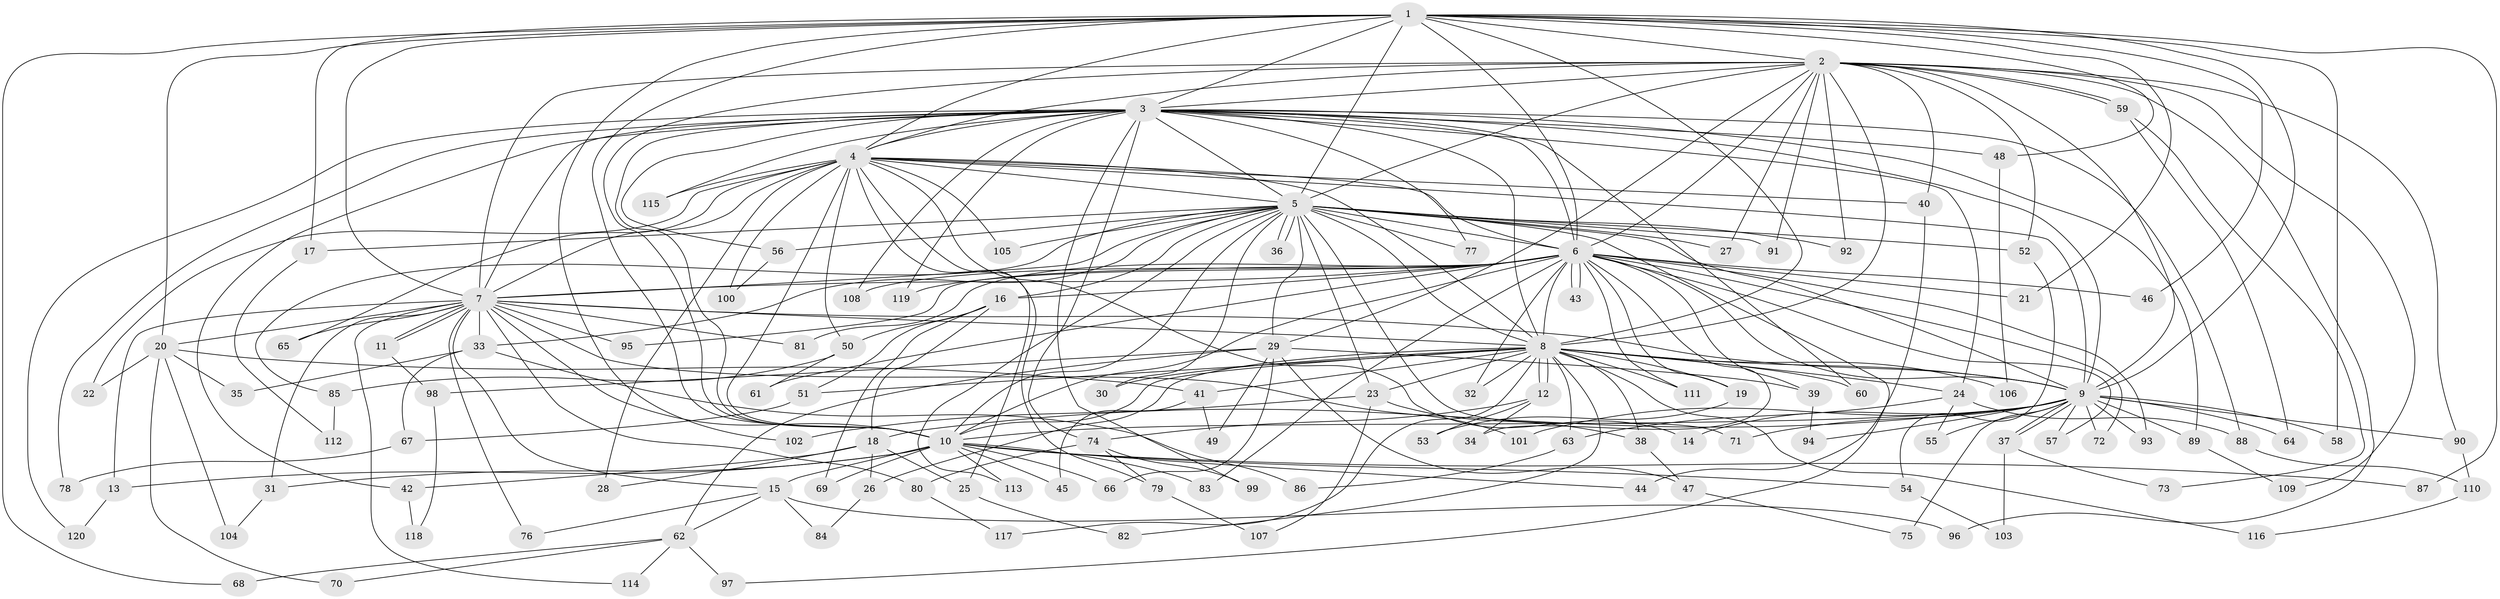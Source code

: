 // coarse degree distribution, {16: 0.023529411764705882, 23: 0.011764705882352941, 26: 0.011764705882352941, 3: 0.32941176470588235, 7: 0.011764705882352941, 18: 0.023529411764705882, 6: 0.03529411764705882, 2: 0.3764705882352941, 4: 0.047058823529411764, 5: 0.047058823529411764, 1: 0.023529411764705882, 25: 0.011764705882352941, 20: 0.011764705882352941, 8: 0.011764705882352941, 24: 0.011764705882352941, 21: 0.011764705882352941}
// Generated by graph-tools (version 1.1) at 2025/36/03/04/25 23:36:32]
// undirected, 120 vertices, 265 edges
graph export_dot {
  node [color=gray90,style=filled];
  1;
  2;
  3;
  4;
  5;
  6;
  7;
  8;
  9;
  10;
  11;
  12;
  13;
  14;
  15;
  16;
  17;
  18;
  19;
  20;
  21;
  22;
  23;
  24;
  25;
  26;
  27;
  28;
  29;
  30;
  31;
  32;
  33;
  34;
  35;
  36;
  37;
  38;
  39;
  40;
  41;
  42;
  43;
  44;
  45;
  46;
  47;
  48;
  49;
  50;
  51;
  52;
  53;
  54;
  55;
  56;
  57;
  58;
  59;
  60;
  61;
  62;
  63;
  64;
  65;
  66;
  67;
  68;
  69;
  70;
  71;
  72;
  73;
  74;
  75;
  76;
  77;
  78;
  79;
  80;
  81;
  82;
  83;
  84;
  85;
  86;
  87;
  88;
  89;
  90;
  91;
  92;
  93;
  94;
  95;
  96;
  97;
  98;
  99;
  100;
  101;
  102;
  103;
  104;
  105;
  106;
  107;
  108;
  109;
  110;
  111;
  112;
  113;
  114;
  115;
  116;
  117;
  118;
  119;
  120;
  1 -- 2;
  1 -- 3;
  1 -- 4;
  1 -- 5;
  1 -- 6;
  1 -- 7;
  1 -- 8;
  1 -- 9;
  1 -- 10;
  1 -- 17;
  1 -- 20;
  1 -- 21;
  1 -- 46;
  1 -- 48;
  1 -- 58;
  1 -- 68;
  1 -- 87;
  1 -- 102;
  2 -- 3;
  2 -- 4;
  2 -- 5;
  2 -- 6;
  2 -- 7;
  2 -- 8;
  2 -- 9;
  2 -- 10;
  2 -- 27;
  2 -- 29;
  2 -- 40;
  2 -- 52;
  2 -- 59;
  2 -- 59;
  2 -- 90;
  2 -- 91;
  2 -- 92;
  2 -- 96;
  2 -- 109;
  3 -- 4;
  3 -- 5;
  3 -- 6;
  3 -- 7;
  3 -- 8;
  3 -- 9;
  3 -- 10;
  3 -- 24;
  3 -- 42;
  3 -- 48;
  3 -- 56;
  3 -- 60;
  3 -- 74;
  3 -- 77;
  3 -- 78;
  3 -- 88;
  3 -- 89;
  3 -- 99;
  3 -- 108;
  3 -- 115;
  3 -- 119;
  3 -- 120;
  4 -- 5;
  4 -- 6;
  4 -- 7;
  4 -- 8;
  4 -- 9;
  4 -- 10;
  4 -- 14;
  4 -- 22;
  4 -- 25;
  4 -- 28;
  4 -- 40;
  4 -- 50;
  4 -- 65;
  4 -- 79;
  4 -- 100;
  4 -- 105;
  4 -- 115;
  5 -- 6;
  5 -- 7;
  5 -- 8;
  5 -- 9;
  5 -- 10;
  5 -- 16;
  5 -- 17;
  5 -- 23;
  5 -- 27;
  5 -- 29;
  5 -- 30;
  5 -- 33;
  5 -- 36;
  5 -- 36;
  5 -- 52;
  5 -- 56;
  5 -- 71;
  5 -- 77;
  5 -- 85;
  5 -- 91;
  5 -- 92;
  5 -- 97;
  5 -- 105;
  5 -- 113;
  6 -- 7;
  6 -- 8;
  6 -- 9;
  6 -- 10;
  6 -- 16;
  6 -- 19;
  6 -- 21;
  6 -- 32;
  6 -- 34;
  6 -- 39;
  6 -- 43;
  6 -- 43;
  6 -- 46;
  6 -- 57;
  6 -- 61;
  6 -- 72;
  6 -- 81;
  6 -- 83;
  6 -- 93;
  6 -- 95;
  6 -- 108;
  6 -- 111;
  6 -- 119;
  7 -- 8;
  7 -- 9;
  7 -- 10;
  7 -- 11;
  7 -- 11;
  7 -- 13;
  7 -- 15;
  7 -- 20;
  7 -- 31;
  7 -- 33;
  7 -- 65;
  7 -- 76;
  7 -- 80;
  7 -- 81;
  7 -- 95;
  7 -- 101;
  7 -- 114;
  8 -- 9;
  8 -- 10;
  8 -- 12;
  8 -- 12;
  8 -- 19;
  8 -- 23;
  8 -- 24;
  8 -- 26;
  8 -- 30;
  8 -- 32;
  8 -- 38;
  8 -- 41;
  8 -- 51;
  8 -- 60;
  8 -- 63;
  8 -- 82;
  8 -- 106;
  8 -- 111;
  8 -- 116;
  8 -- 117;
  9 -- 10;
  9 -- 14;
  9 -- 18;
  9 -- 37;
  9 -- 37;
  9 -- 55;
  9 -- 57;
  9 -- 58;
  9 -- 64;
  9 -- 71;
  9 -- 72;
  9 -- 75;
  9 -- 89;
  9 -- 90;
  9 -- 93;
  9 -- 94;
  9 -- 101;
  10 -- 13;
  10 -- 15;
  10 -- 31;
  10 -- 44;
  10 -- 45;
  10 -- 54;
  10 -- 66;
  10 -- 69;
  10 -- 83;
  10 -- 87;
  10 -- 113;
  11 -- 98;
  12 -- 34;
  12 -- 53;
  12 -- 74;
  13 -- 120;
  15 -- 62;
  15 -- 76;
  15 -- 84;
  15 -- 96;
  16 -- 18;
  16 -- 50;
  16 -- 51;
  16 -- 69;
  17 -- 112;
  18 -- 25;
  18 -- 26;
  18 -- 28;
  18 -- 42;
  19 -- 53;
  20 -- 22;
  20 -- 35;
  20 -- 41;
  20 -- 70;
  20 -- 104;
  23 -- 38;
  23 -- 102;
  23 -- 107;
  24 -- 55;
  24 -- 63;
  24 -- 88;
  25 -- 82;
  26 -- 84;
  29 -- 39;
  29 -- 47;
  29 -- 49;
  29 -- 62;
  29 -- 66;
  29 -- 98;
  31 -- 104;
  33 -- 35;
  33 -- 67;
  33 -- 86;
  37 -- 73;
  37 -- 103;
  38 -- 47;
  39 -- 94;
  40 -- 44;
  41 -- 45;
  41 -- 49;
  42 -- 118;
  47 -- 75;
  48 -- 106;
  50 -- 61;
  50 -- 85;
  51 -- 67;
  52 -- 54;
  54 -- 103;
  56 -- 100;
  59 -- 64;
  59 -- 73;
  62 -- 68;
  62 -- 70;
  62 -- 97;
  62 -- 114;
  63 -- 86;
  67 -- 78;
  74 -- 79;
  74 -- 80;
  74 -- 99;
  79 -- 107;
  80 -- 117;
  85 -- 112;
  88 -- 110;
  89 -- 109;
  90 -- 110;
  98 -- 118;
  110 -- 116;
}
